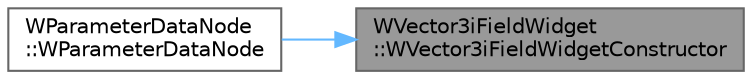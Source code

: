 digraph "WVector3iFieldWidget::WVector3iFieldWidgetConstructor"
{
 // LATEX_PDF_SIZE
  bgcolor="transparent";
  edge [fontname=Helvetica,fontsize=10,labelfontname=Helvetica,labelfontsize=10];
  node [fontname=Helvetica,fontsize=10,shape=box,height=0.2,width=0.4];
  rankdir="RL";
  Node1 [id="Node000001",label="WVector3iFieldWidget\l::WVector3iFieldWidgetConstructor",height=0.2,width=0.4,color="gray40", fillcolor="grey60", style="filled", fontcolor="black",tooltip=" "];
  Node1 -> Node2 [id="edge1_Node000001_Node000002",dir="back",color="steelblue1",style="solid",tooltip=" "];
  Node2 [id="Node000002",label="WParameterDataNode\l::WParameterDataNode",height=0.2,width=0.4,color="grey40", fillcolor="white", style="filled",URL="$class_w_parameter_data_node.html#a1a06162b1403177e6fffae19bd85add8",tooltip=" "];
}
